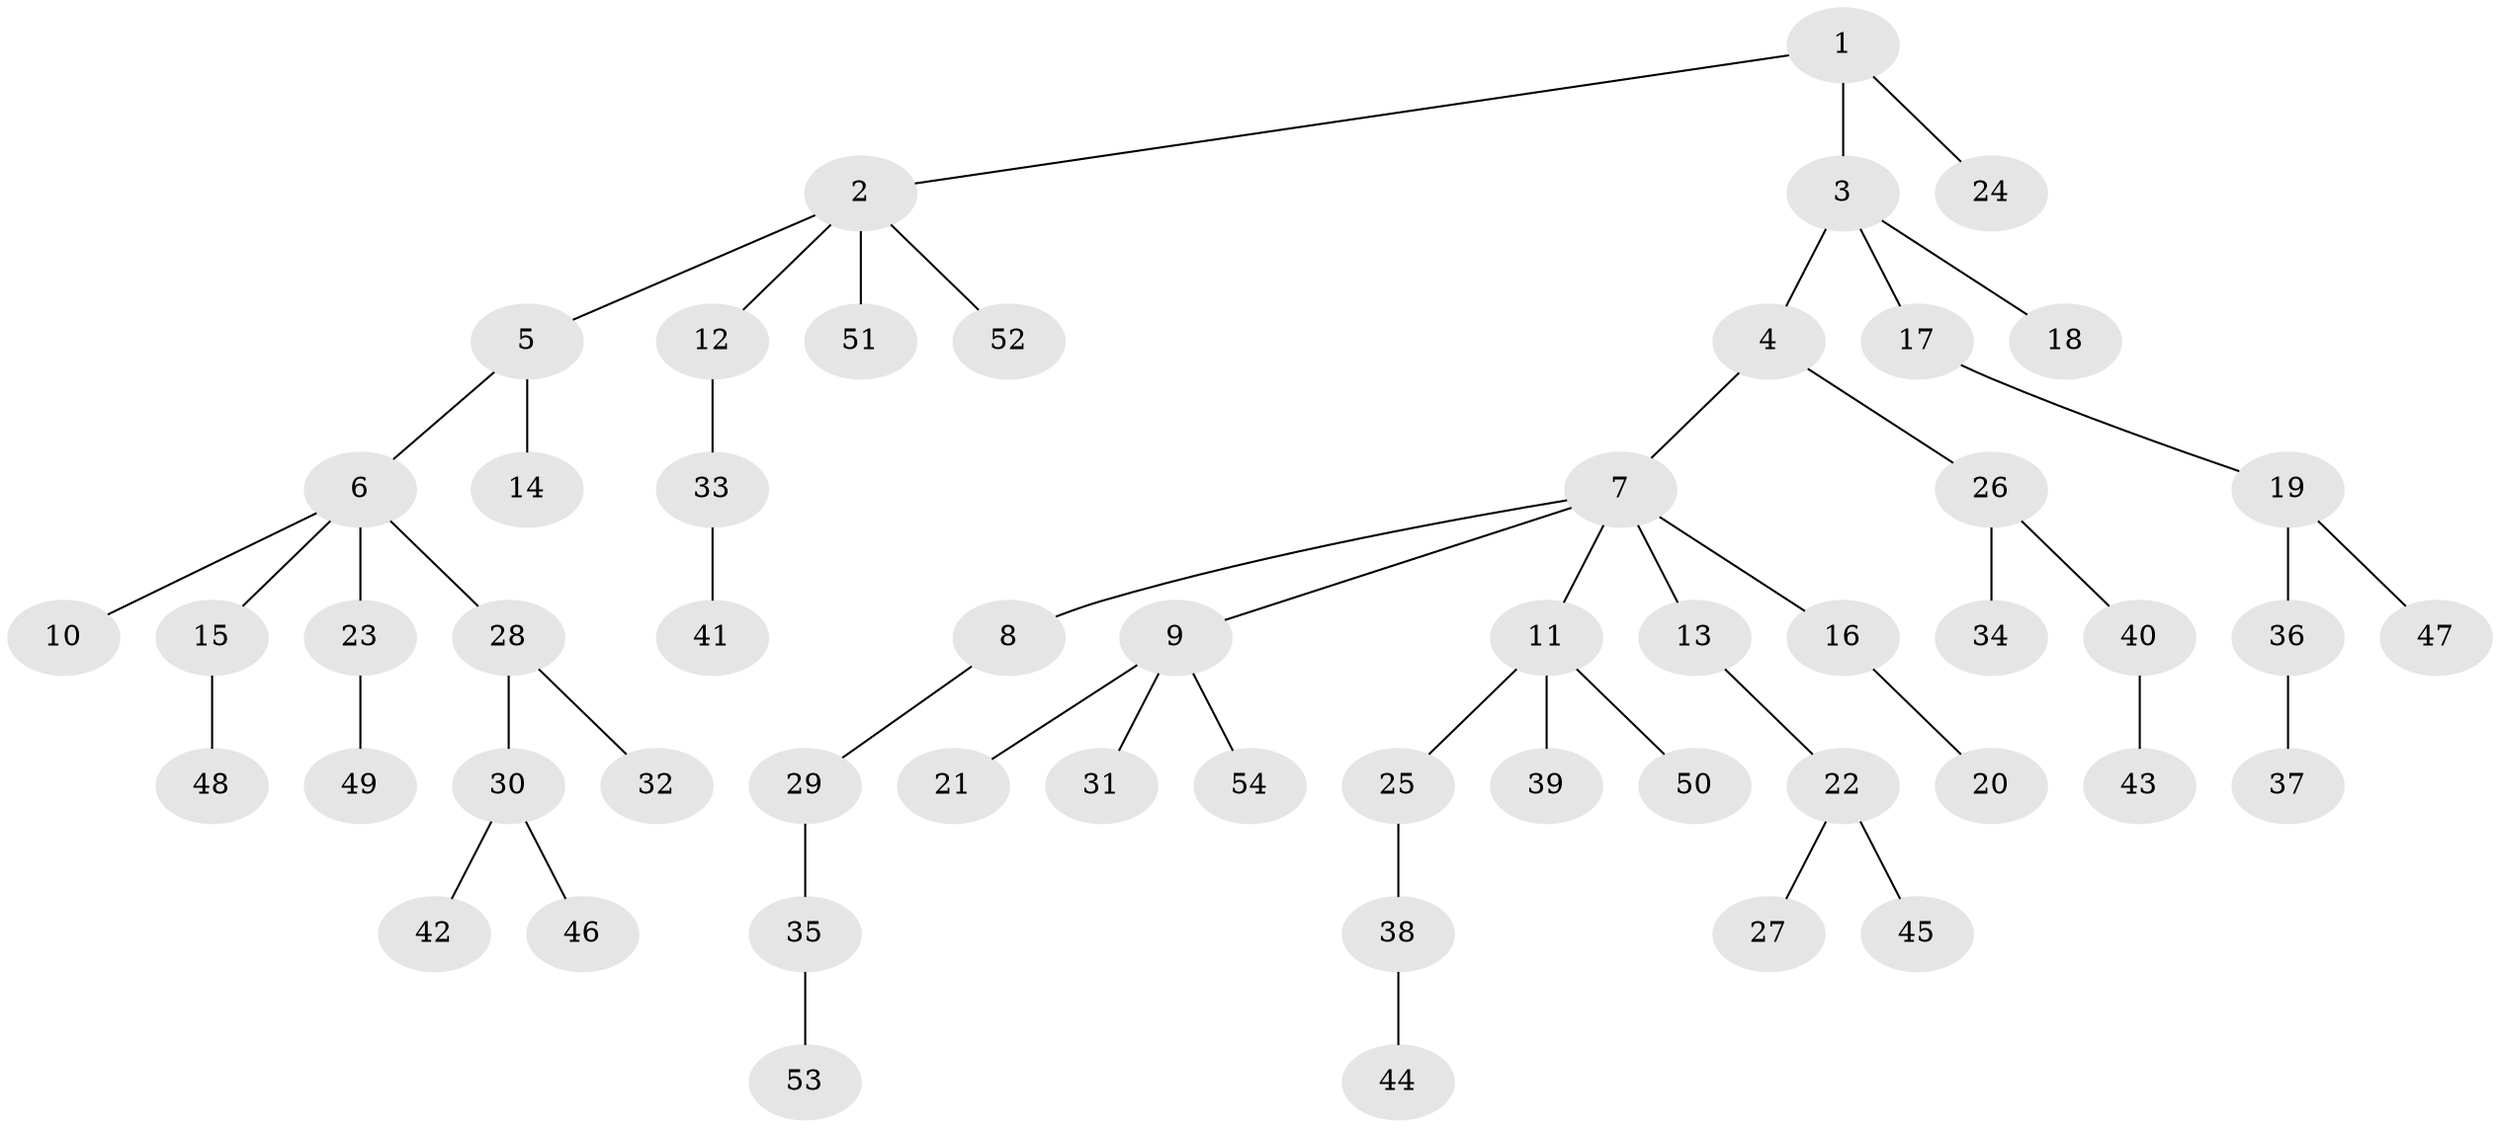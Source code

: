 // coarse degree distribution, {5: 0.05405405405405406, 4: 0.05405405405405406, 1: 0.5945945945945946, 9: 0.02702702702702703, 2: 0.1891891891891892, 3: 0.08108108108108109}
// Generated by graph-tools (version 1.1) at 2025/57/03/04/25 21:57:03]
// undirected, 54 vertices, 53 edges
graph export_dot {
graph [start="1"]
  node [color=gray90,style=filled];
  1;
  2;
  3;
  4;
  5;
  6;
  7;
  8;
  9;
  10;
  11;
  12;
  13;
  14;
  15;
  16;
  17;
  18;
  19;
  20;
  21;
  22;
  23;
  24;
  25;
  26;
  27;
  28;
  29;
  30;
  31;
  32;
  33;
  34;
  35;
  36;
  37;
  38;
  39;
  40;
  41;
  42;
  43;
  44;
  45;
  46;
  47;
  48;
  49;
  50;
  51;
  52;
  53;
  54;
  1 -- 2;
  1 -- 3;
  1 -- 24;
  2 -- 5;
  2 -- 12;
  2 -- 51;
  2 -- 52;
  3 -- 4;
  3 -- 17;
  3 -- 18;
  4 -- 7;
  4 -- 26;
  5 -- 6;
  5 -- 14;
  6 -- 10;
  6 -- 15;
  6 -- 23;
  6 -- 28;
  7 -- 8;
  7 -- 9;
  7 -- 11;
  7 -- 13;
  7 -- 16;
  8 -- 29;
  9 -- 21;
  9 -- 31;
  9 -- 54;
  11 -- 25;
  11 -- 39;
  11 -- 50;
  12 -- 33;
  13 -- 22;
  15 -- 48;
  16 -- 20;
  17 -- 19;
  19 -- 36;
  19 -- 47;
  22 -- 27;
  22 -- 45;
  23 -- 49;
  25 -- 38;
  26 -- 34;
  26 -- 40;
  28 -- 30;
  28 -- 32;
  29 -- 35;
  30 -- 42;
  30 -- 46;
  33 -- 41;
  35 -- 53;
  36 -- 37;
  38 -- 44;
  40 -- 43;
}
